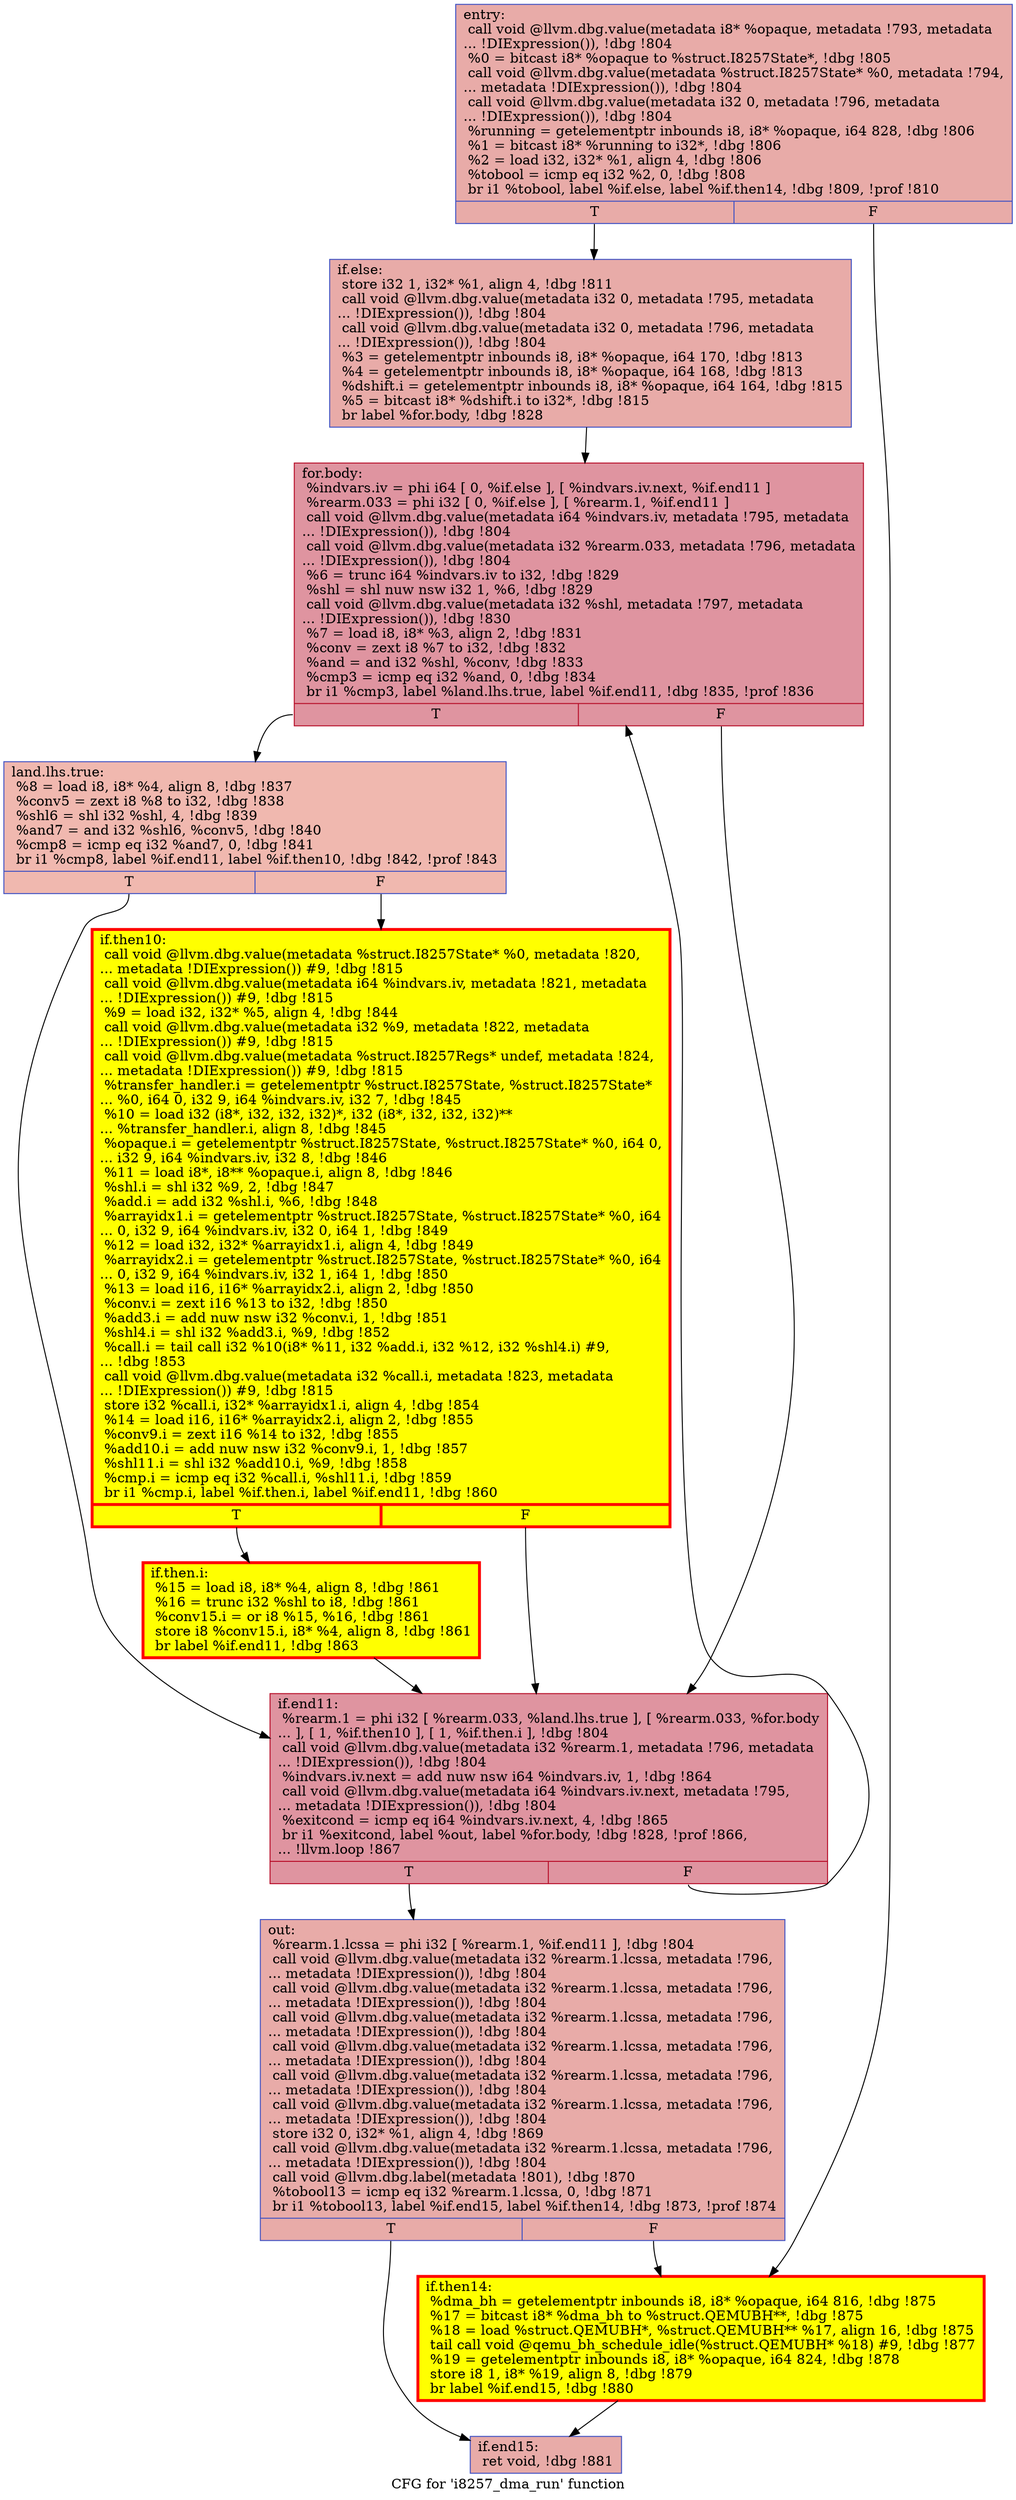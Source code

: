 digraph "CFG for 'i8257_dma_run' function" {
	label="CFG for 'i8257_dma_run' function";

	Node0x563b747f21c0 [shape=record,color="#3d50c3ff", style=filled, fillcolor="#cc403a70",label="{entry:\l  call void @llvm.dbg.value(metadata i8* %opaque, metadata !793, metadata\l... !DIExpression()), !dbg !804\l  %0 = bitcast i8* %opaque to %struct.I8257State*, !dbg !805\l  call void @llvm.dbg.value(metadata %struct.I8257State* %0, metadata !794,\l... metadata !DIExpression()), !dbg !804\l  call void @llvm.dbg.value(metadata i32 0, metadata !796, metadata\l... !DIExpression()), !dbg !804\l  %running = getelementptr inbounds i8, i8* %opaque, i64 828, !dbg !806\l  %1 = bitcast i8* %running to i32*, !dbg !806\l  %2 = load i32, i32* %1, align 4, !dbg !806\l  %tobool = icmp eq i32 %2, 0, !dbg !808\l  br i1 %tobool, label %if.else, label %if.then14, !dbg !809, !prof !810\l|{<s0>T|<s1>F}}"];
	Node0x563b747f21c0:s0 -> Node0x563b747f69c0;
	Node0x563b747f21c0:s1 -> Node0x563b74705600;
	Node0x563b747f69c0 [shape=record,color="#3d50c3ff", style=filled, fillcolor="#cc403a70",label="{if.else:                                          \l  store i32 1, i32* %1, align 4, !dbg !811\l  call void @llvm.dbg.value(metadata i32 0, metadata !795, metadata\l... !DIExpression()), !dbg !804\l  call void @llvm.dbg.value(metadata i32 0, metadata !796, metadata\l... !DIExpression()), !dbg !804\l  %3 = getelementptr inbounds i8, i8* %opaque, i64 170, !dbg !813\l  %4 = getelementptr inbounds i8, i8* %opaque, i64 168, !dbg !813\l  %dshift.i = getelementptr inbounds i8, i8* %opaque, i64 164, !dbg !815\l  %5 = bitcast i8* %dshift.i to i32*, !dbg !815\l  br label %for.body, !dbg !828\l}"];
	Node0x563b747f69c0 -> Node0x563b747f8340;
	Node0x563b747f8340 [shape=record,color="#b70d28ff", style=filled, fillcolor="#b70d2870",label="{for.body:                                         \l  %indvars.iv = phi i64 [ 0, %if.else ], [ %indvars.iv.next, %if.end11 ]\l  %rearm.033 = phi i32 [ 0, %if.else ], [ %rearm.1, %if.end11 ]\l  call void @llvm.dbg.value(metadata i64 %indvars.iv, metadata !795, metadata\l... !DIExpression()), !dbg !804\l  call void @llvm.dbg.value(metadata i32 %rearm.033, metadata !796, metadata\l... !DIExpression()), !dbg !804\l  %6 = trunc i64 %indvars.iv to i32, !dbg !829\l  %shl = shl nuw nsw i32 1, %6, !dbg !829\l  call void @llvm.dbg.value(metadata i32 %shl, metadata !797, metadata\l... !DIExpression()), !dbg !830\l  %7 = load i8, i8* %3, align 2, !dbg !831\l  %conv = zext i8 %7 to i32, !dbg !832\l  %and = and i32 %shl, %conv, !dbg !833\l  %cmp3 = icmp eq i32 %and, 0, !dbg !834\l  br i1 %cmp3, label %land.lhs.true, label %if.end11, !dbg !835, !prof !836\l|{<s0>T|<s1>F}}"];
	Node0x563b747f8340:s0 -> Node0x563b747f8e30;
	Node0x563b747f8340:s1 -> Node0x563b747f8dc0;
	Node0x563b747f8e30 [shape=record,color="#3d50c3ff", style=filled, fillcolor="#dc5d4a70",label="{land.lhs.true:                                    \l  %8 = load i8, i8* %4, align 8, !dbg !837\l  %conv5 = zext i8 %8 to i32, !dbg !838\l  %shl6 = shl i32 %shl, 4, !dbg !839\l  %and7 = and i32 %shl6, %conv5, !dbg !840\l  %cmp8 = icmp eq i32 %and7, 0, !dbg !841\l  br i1 %cmp8, label %if.end11, label %if.then10, !dbg !842, !prof !843\l|{<s0>T|<s1>F}}"];
	Node0x563b747f8e30:s0 -> Node0x563b747f8dc0;
	Node0x563b747f8e30:s1 -> Node0x563b747f8d50;
	Node0x563b747f8d50 [shape=record,penwidth=3.0, style="filled", color="red", fillcolor="yellow",label="{if.then10:                                        \l  call void @llvm.dbg.value(metadata %struct.I8257State* %0, metadata !820,\l... metadata !DIExpression()) #9, !dbg !815\l  call void @llvm.dbg.value(metadata i64 %indvars.iv, metadata !821, metadata\l... !DIExpression()) #9, !dbg !815\l  %9 = load i32, i32* %5, align 4, !dbg !844\l  call void @llvm.dbg.value(metadata i32 %9, metadata !822, metadata\l... !DIExpression()) #9, !dbg !815\l  call void @llvm.dbg.value(metadata %struct.I8257Regs* undef, metadata !824,\l... metadata !DIExpression()) #9, !dbg !815\l  %transfer_handler.i = getelementptr %struct.I8257State, %struct.I8257State*\l... %0, i64 0, i32 9, i64 %indvars.iv, i32 7, !dbg !845\l  %10 = load i32 (i8*, i32, i32, i32)*, i32 (i8*, i32, i32, i32)**\l... %transfer_handler.i, align 8, !dbg !845\l  %opaque.i = getelementptr %struct.I8257State, %struct.I8257State* %0, i64 0,\l... i32 9, i64 %indvars.iv, i32 8, !dbg !846\l  %11 = load i8*, i8** %opaque.i, align 8, !dbg !846\l  %shl.i = shl i32 %9, 2, !dbg !847\l  %add.i = add i32 %shl.i, %6, !dbg !848\l  %arrayidx1.i = getelementptr %struct.I8257State, %struct.I8257State* %0, i64\l... 0, i32 9, i64 %indvars.iv, i32 0, i64 1, !dbg !849\l  %12 = load i32, i32* %arrayidx1.i, align 4, !dbg !849\l  %arrayidx2.i = getelementptr %struct.I8257State, %struct.I8257State* %0, i64\l... 0, i32 9, i64 %indvars.iv, i32 1, i64 1, !dbg !850\l  %13 = load i16, i16* %arrayidx2.i, align 2, !dbg !850\l  %conv.i = zext i16 %13 to i32, !dbg !850\l  %add3.i = add nuw nsw i32 %conv.i, 1, !dbg !851\l  %shl4.i = shl i32 %add3.i, %9, !dbg !852\l  %call.i = tail call i32 %10(i8* %11, i32 %add.i, i32 %12, i32 %shl4.i) #9,\l... !dbg !853\l  call void @llvm.dbg.value(metadata i32 %call.i, metadata !823, metadata\l... !DIExpression()) #9, !dbg !815\l  store i32 %call.i, i32* %arrayidx1.i, align 4, !dbg !854\l  %14 = load i16, i16* %arrayidx2.i, align 2, !dbg !855\l  %conv9.i = zext i16 %14 to i32, !dbg !855\l  %add10.i = add nuw nsw i32 %conv9.i, 1, !dbg !857\l  %shl11.i = shl i32 %add10.i, %9, !dbg !858\l  %cmp.i = icmp eq i32 %call.i, %shl11.i, !dbg !859\l  br i1 %cmp.i, label %if.then.i, label %if.end11, !dbg !860\l|{<s0>T|<s1>F}}"];
	Node0x563b747f8d50:s0 -> Node0x563b747e2ac0;
	Node0x563b747f8d50:s1 -> Node0x563b747f8dc0;
	Node0x563b747e2ac0 [shape=record,penwidth=3.0, style="filled", color="red", fillcolor="yellow",label="{if.then.i:                                        \l  %15 = load i8, i8* %4, align 8, !dbg !861\l  %16 = trunc i32 %shl to i8, !dbg !861\l  %conv15.i = or i8 %15, %16, !dbg !861\l  store i8 %conv15.i, i8* %4, align 8, !dbg !861\l  br label %if.end11, !dbg !863\l}"];
	Node0x563b747e2ac0 -> Node0x563b747f8dc0;
	Node0x563b747f8dc0 [shape=record,color="#b70d28ff", style=filled, fillcolor="#b70d2870",label="{if.end11:                                         \l  %rearm.1 = phi i32 [ %rearm.033, %land.lhs.true ], [ %rearm.033, %for.body\l... ], [ 1, %if.then10 ], [ 1, %if.then.i ], !dbg !804\l  call void @llvm.dbg.value(metadata i32 %rearm.1, metadata !796, metadata\l... !DIExpression()), !dbg !804\l  %indvars.iv.next = add nuw nsw i64 %indvars.iv, 1, !dbg !864\l  call void @llvm.dbg.value(metadata i64 %indvars.iv.next, metadata !795,\l... metadata !DIExpression()), !dbg !804\l  %exitcond = icmp eq i64 %indvars.iv.next, 4, !dbg !865\l  br i1 %exitcond, label %out, label %for.body, !dbg !828, !prof !866,\l... !llvm.loop !867\l|{<s0>T|<s1>F}}"];
	Node0x563b747f8dc0:s0 -> Node0x563b747f77b0;
	Node0x563b747f8dc0:s1 -> Node0x563b747f8340;
	Node0x563b747f77b0 [shape=record,color="#3d50c3ff", style=filled, fillcolor="#cc403a70",label="{out:                                              \l  %rearm.1.lcssa = phi i32 [ %rearm.1, %if.end11 ], !dbg !804\l  call void @llvm.dbg.value(metadata i32 %rearm.1.lcssa, metadata !796,\l... metadata !DIExpression()), !dbg !804\l  call void @llvm.dbg.value(metadata i32 %rearm.1.lcssa, metadata !796,\l... metadata !DIExpression()), !dbg !804\l  call void @llvm.dbg.value(metadata i32 %rearm.1.lcssa, metadata !796,\l... metadata !DIExpression()), !dbg !804\l  call void @llvm.dbg.value(metadata i32 %rearm.1.lcssa, metadata !796,\l... metadata !DIExpression()), !dbg !804\l  call void @llvm.dbg.value(metadata i32 %rearm.1.lcssa, metadata !796,\l... metadata !DIExpression()), !dbg !804\l  call void @llvm.dbg.value(metadata i32 %rearm.1.lcssa, metadata !796,\l... metadata !DIExpression()), !dbg !804\l  store i32 0, i32* %1, align 4, !dbg !869\l  call void @llvm.dbg.value(metadata i32 %rearm.1.lcssa, metadata !796,\l... metadata !DIExpression()), !dbg !804\l  call void @llvm.dbg.label(metadata !801), !dbg !870\l  %tobool13 = icmp eq i32 %rearm.1.lcssa, 0, !dbg !871\l  br i1 %tobool13, label %if.end15, label %if.then14, !dbg !873, !prof !874\l|{<s0>T|<s1>F}}"];
	Node0x563b747f77b0:s0 -> Node0x563b747fb920;
	Node0x563b747f77b0:s1 -> Node0x563b74705600;
	Node0x563b74705600 [shape=record,penwidth=3.0, style="filled", color="red", fillcolor="yellow",label="{if.then14:                                        \l  %dma_bh = getelementptr inbounds i8, i8* %opaque, i64 816, !dbg !875\l  %17 = bitcast i8* %dma_bh to %struct.QEMUBH**, !dbg !875\l  %18 = load %struct.QEMUBH*, %struct.QEMUBH** %17, align 16, !dbg !875\l  tail call void @qemu_bh_schedule_idle(%struct.QEMUBH* %18) #9, !dbg !877\l  %19 = getelementptr inbounds i8, i8* %opaque, i64 824, !dbg !878\l  store i8 1, i8* %19, align 8, !dbg !879\l  br label %if.end15, !dbg !880\l}"];
	Node0x563b74705600 -> Node0x563b747fb920;
	Node0x563b747fb920 [shape=record,color="#3d50c3ff", style=filled, fillcolor="#cc403a70",label="{if.end15:                                         \l  ret void, !dbg !881\l}"];
}
